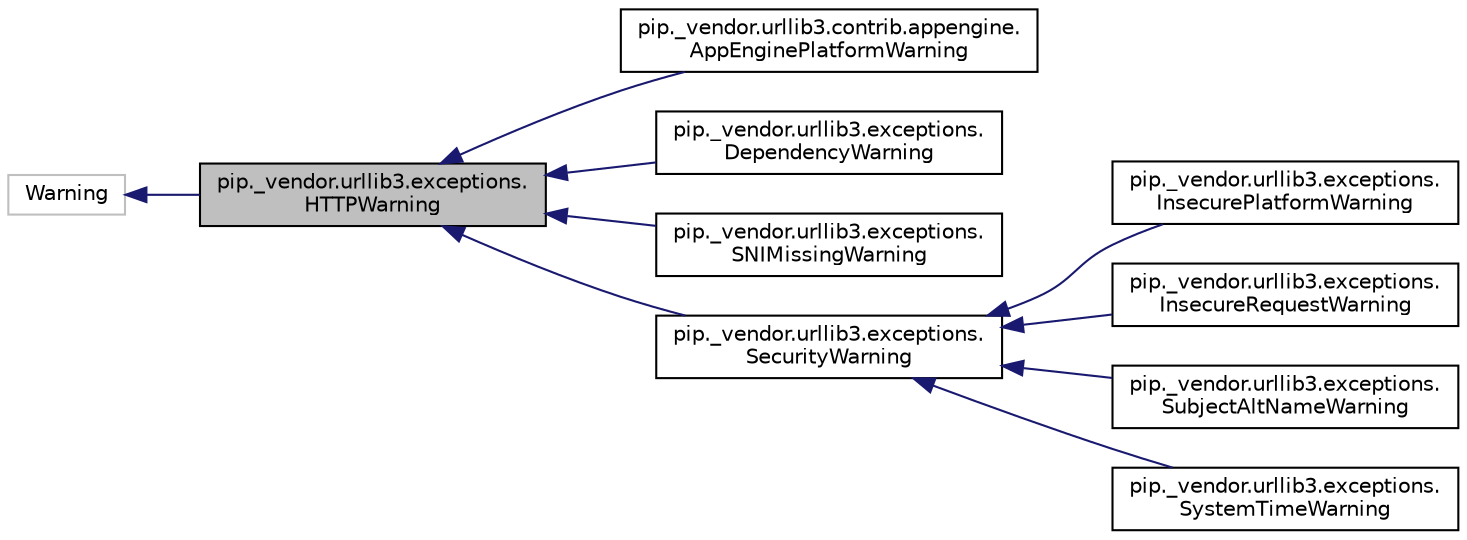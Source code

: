 digraph "pip._vendor.urllib3.exceptions.HTTPWarning"
{
 // LATEX_PDF_SIZE
  edge [fontname="Helvetica",fontsize="10",labelfontname="Helvetica",labelfontsize="10"];
  node [fontname="Helvetica",fontsize="10",shape=record];
  rankdir="LR";
  Node1 [label="pip._vendor.urllib3.exceptions.\lHTTPWarning",height=0.2,width=0.4,color="black", fillcolor="grey75", style="filled", fontcolor="black",tooltip=" "];
  Node2 -> Node1 [dir="back",color="midnightblue",fontsize="10",style="solid"];
  Node2 [label="Warning",height=0.2,width=0.4,color="grey75", fillcolor="white", style="filled",tooltip=" "];
  Node1 -> Node3 [dir="back",color="midnightblue",fontsize="10",style="solid"];
  Node3 [label="pip._vendor.urllib3.contrib.appengine.\lAppEnginePlatformWarning",height=0.2,width=0.4,color="black", fillcolor="white", style="filled",URL="$classpip_1_1__vendor_1_1urllib3_1_1contrib_1_1appengine_1_1_app_engine_platform_warning.html",tooltip=" "];
  Node1 -> Node4 [dir="back",color="midnightblue",fontsize="10",style="solid"];
  Node4 [label="pip._vendor.urllib3.exceptions.\lDependencyWarning",height=0.2,width=0.4,color="black", fillcolor="white", style="filled",URL="$classpip_1_1__vendor_1_1urllib3_1_1exceptions_1_1_dependency_warning.html",tooltip=" "];
  Node1 -> Node5 [dir="back",color="midnightblue",fontsize="10",style="solid"];
  Node5 [label="pip._vendor.urllib3.exceptions.\lSNIMissingWarning",height=0.2,width=0.4,color="black", fillcolor="white", style="filled",URL="$classpip_1_1__vendor_1_1urllib3_1_1exceptions_1_1_s_n_i_missing_warning.html",tooltip=" "];
  Node1 -> Node6 [dir="back",color="midnightblue",fontsize="10",style="solid"];
  Node6 [label="pip._vendor.urllib3.exceptions.\lSecurityWarning",height=0.2,width=0.4,color="black", fillcolor="white", style="filled",URL="$classpip_1_1__vendor_1_1urllib3_1_1exceptions_1_1_security_warning.html",tooltip=" "];
  Node6 -> Node7 [dir="back",color="midnightblue",fontsize="10",style="solid"];
  Node7 [label="pip._vendor.urllib3.exceptions.\lInsecurePlatformWarning",height=0.2,width=0.4,color="black", fillcolor="white", style="filled",URL="$classpip_1_1__vendor_1_1urllib3_1_1exceptions_1_1_insecure_platform_warning.html",tooltip=" "];
  Node6 -> Node8 [dir="back",color="midnightblue",fontsize="10",style="solid"];
  Node8 [label="pip._vendor.urllib3.exceptions.\lInsecureRequestWarning",height=0.2,width=0.4,color="black", fillcolor="white", style="filled",URL="$classpip_1_1__vendor_1_1urllib3_1_1exceptions_1_1_insecure_request_warning.html",tooltip=" "];
  Node6 -> Node9 [dir="back",color="midnightblue",fontsize="10",style="solid"];
  Node9 [label="pip._vendor.urllib3.exceptions.\lSubjectAltNameWarning",height=0.2,width=0.4,color="black", fillcolor="white", style="filled",URL="$classpip_1_1__vendor_1_1urllib3_1_1exceptions_1_1_subject_alt_name_warning.html",tooltip=" "];
  Node6 -> Node10 [dir="back",color="midnightblue",fontsize="10",style="solid"];
  Node10 [label="pip._vendor.urllib3.exceptions.\lSystemTimeWarning",height=0.2,width=0.4,color="black", fillcolor="white", style="filled",URL="$classpip_1_1__vendor_1_1urllib3_1_1exceptions_1_1_system_time_warning.html",tooltip=" "];
}
